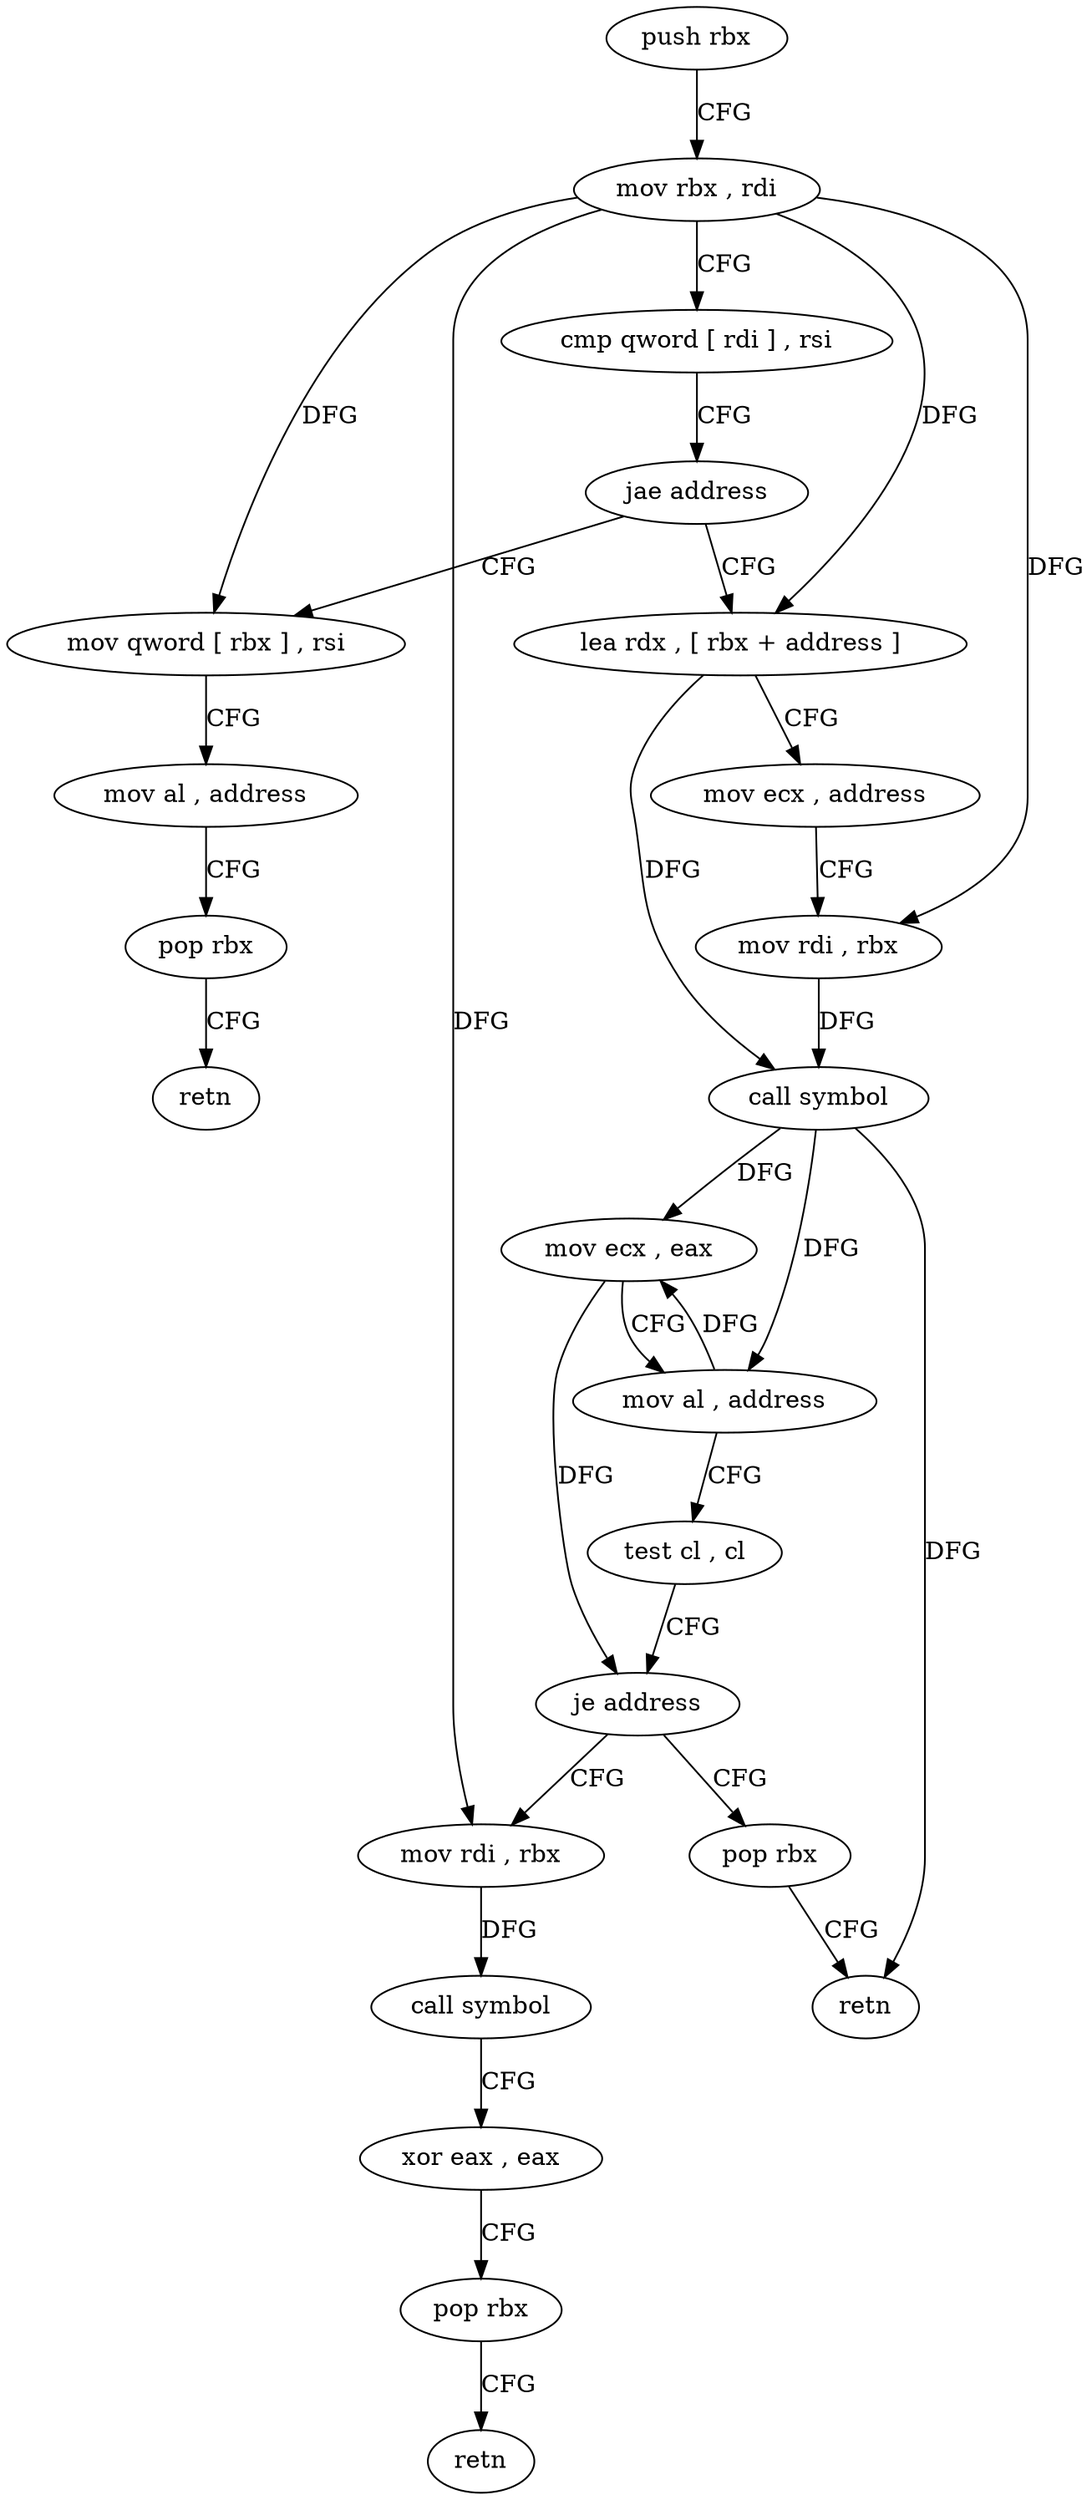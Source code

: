 digraph "func" {
"4264048" [label = "push rbx" ]
"4264049" [label = "mov rbx , rdi" ]
"4264052" [label = "cmp qword [ rdi ] , rsi" ]
"4264055" [label = "jae address" ]
"4264084" [label = "mov qword [ rbx ] , rsi" ]
"4264057" [label = "lea rdx , [ rbx + address ]" ]
"4264087" [label = "mov al , address" ]
"4264089" [label = "pop rbx" ]
"4264090" [label = "retn" ]
"4264061" [label = "mov ecx , address" ]
"4264066" [label = "mov rdi , rbx" ]
"4264069" [label = "call symbol" ]
"4264074" [label = "mov ecx , eax" ]
"4264076" [label = "mov al , address" ]
"4264078" [label = "test cl , cl" ]
"4264080" [label = "je address" ]
"4264091" [label = "mov rdi , rbx" ]
"4264082" [label = "pop rbx" ]
"4264094" [label = "call symbol" ]
"4264099" [label = "xor eax , eax" ]
"4264101" [label = "pop rbx" ]
"4264102" [label = "retn" ]
"4264083" [label = "retn" ]
"4264048" -> "4264049" [ label = "CFG" ]
"4264049" -> "4264052" [ label = "CFG" ]
"4264049" -> "4264084" [ label = "DFG" ]
"4264049" -> "4264057" [ label = "DFG" ]
"4264049" -> "4264066" [ label = "DFG" ]
"4264049" -> "4264091" [ label = "DFG" ]
"4264052" -> "4264055" [ label = "CFG" ]
"4264055" -> "4264084" [ label = "CFG" ]
"4264055" -> "4264057" [ label = "CFG" ]
"4264084" -> "4264087" [ label = "CFG" ]
"4264057" -> "4264061" [ label = "CFG" ]
"4264057" -> "4264069" [ label = "DFG" ]
"4264087" -> "4264089" [ label = "CFG" ]
"4264089" -> "4264090" [ label = "CFG" ]
"4264061" -> "4264066" [ label = "CFG" ]
"4264066" -> "4264069" [ label = "DFG" ]
"4264069" -> "4264074" [ label = "DFG" ]
"4264069" -> "4264076" [ label = "DFG" ]
"4264069" -> "4264083" [ label = "DFG" ]
"4264074" -> "4264076" [ label = "CFG" ]
"4264074" -> "4264080" [ label = "DFG" ]
"4264076" -> "4264078" [ label = "CFG" ]
"4264076" -> "4264074" [ label = "DFG" ]
"4264078" -> "4264080" [ label = "CFG" ]
"4264080" -> "4264091" [ label = "CFG" ]
"4264080" -> "4264082" [ label = "CFG" ]
"4264091" -> "4264094" [ label = "DFG" ]
"4264082" -> "4264083" [ label = "CFG" ]
"4264094" -> "4264099" [ label = "CFG" ]
"4264099" -> "4264101" [ label = "CFG" ]
"4264101" -> "4264102" [ label = "CFG" ]
}
